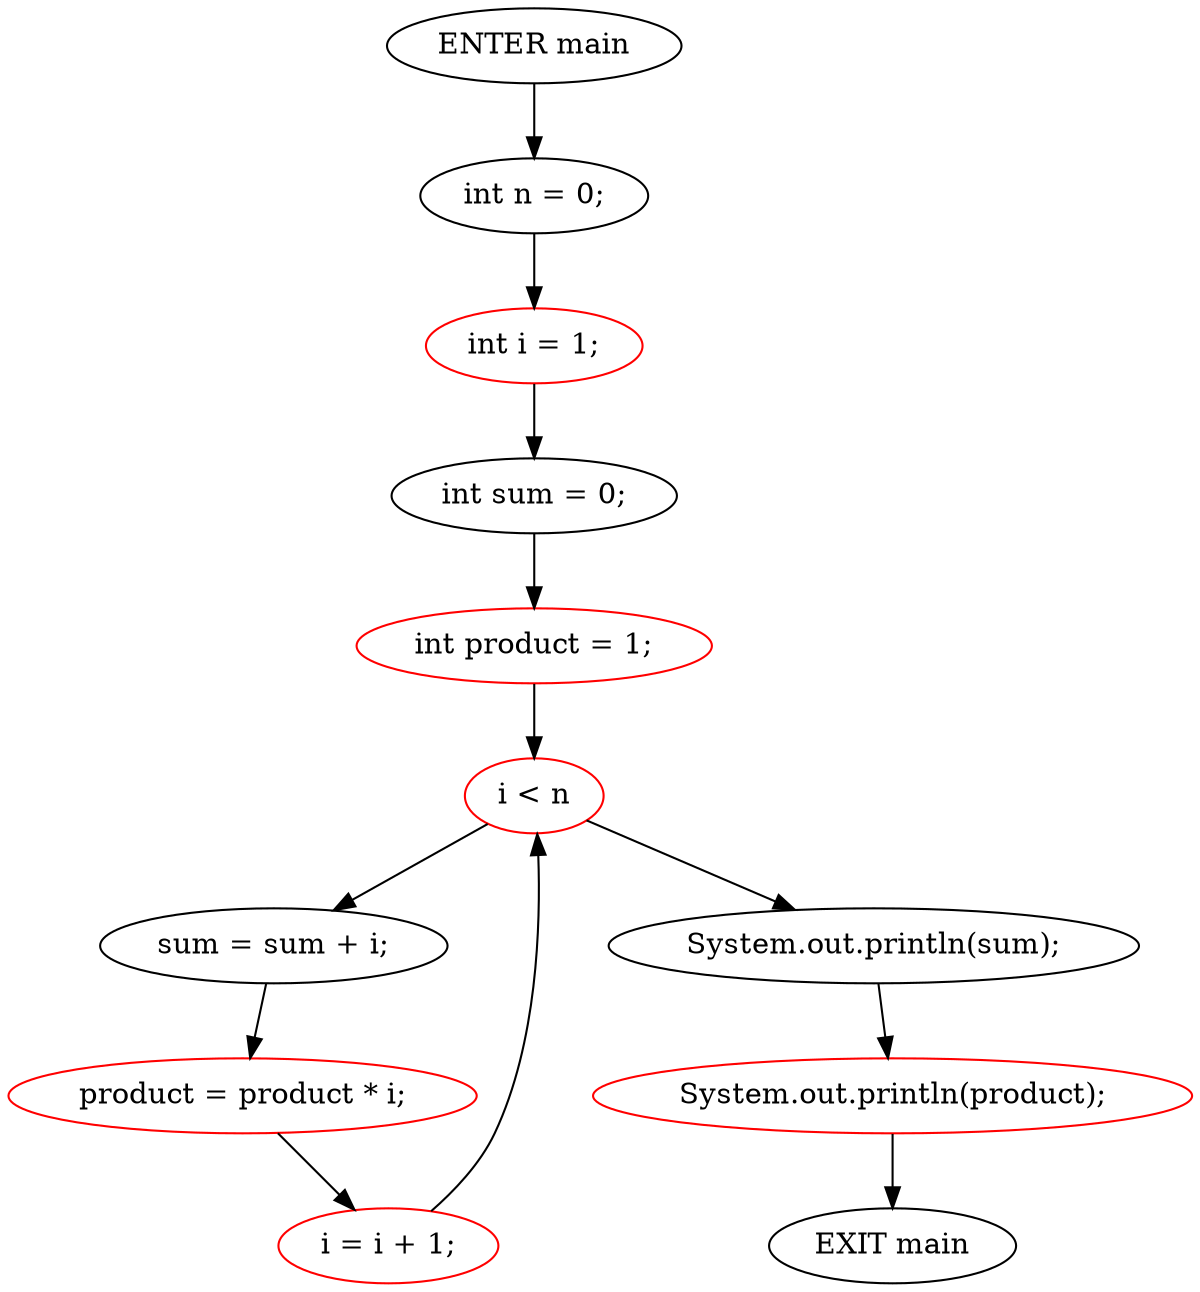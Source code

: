 strict digraph G {
  0 [ label="ENTER main" ];
  1 [ label="EXIT main" ];
  2 [ label="int n = 0;" ];
  3 [ color="red" label="int i = 1;" ];
  4 [ label="int sum = 0;" ];
  5 [ color="red" label="int product = 1;" ];
  6 [ color="red" label="i < n" ];
  7 [ label="sum = sum + i;" ];
  8 [ color="red" label="product = product * i;" ];
  9 [ color="red" label="i = i + 1;" ];
  10 [ label="System.out.println(sum);" ];
  11 [ color="red" label="System.out.println(product);" ];
  0 -> 2 [ ];
  2 -> 3 [ ];
  3 -> 4 [ ];
  4 -> 5 [ ];
  5 -> 6 [ ];
  6 -> 7 [ ];
  7 -> 8 [ ];
  8 -> 9 [ ];
  9 -> 6 [ ];
  6 -> 10 [ ];
  10 -> 11 [ ];
  11 -> 1 [ ];
}
